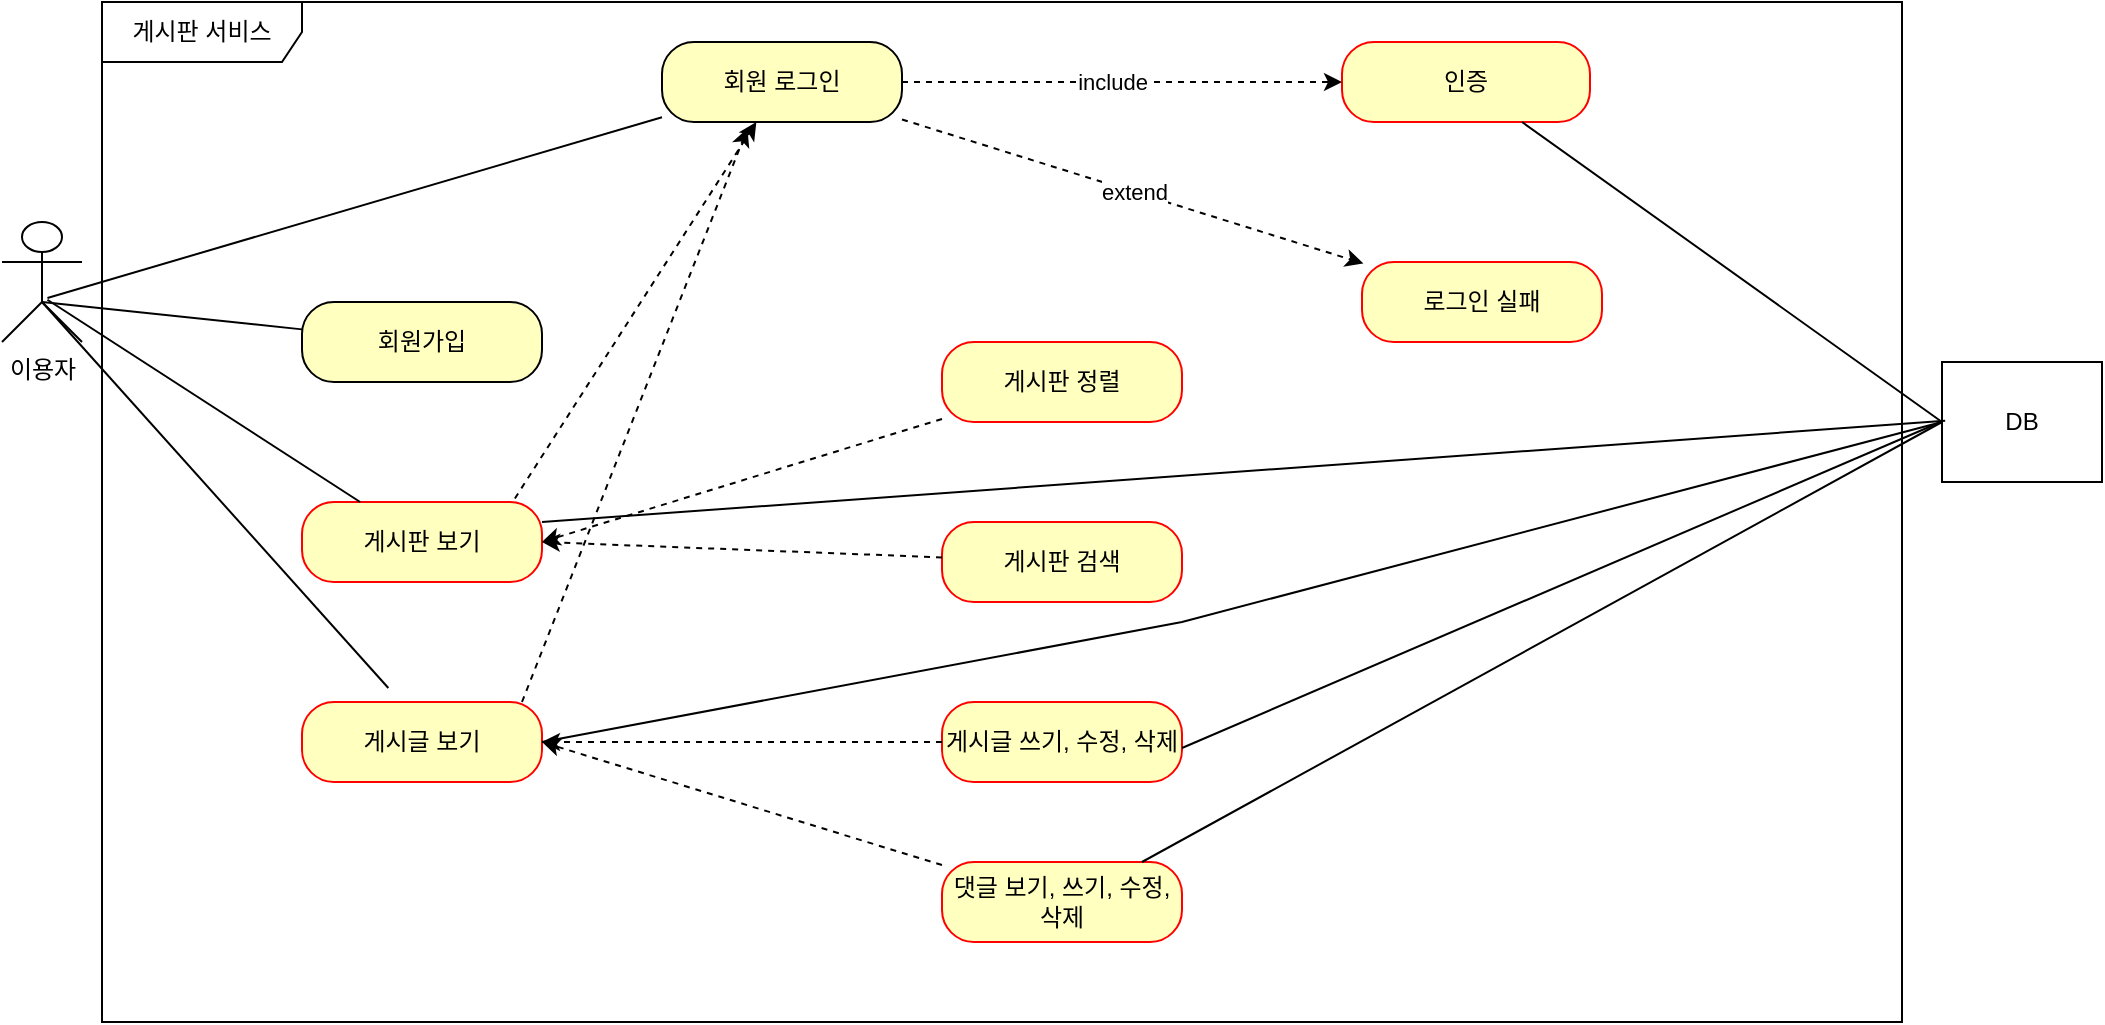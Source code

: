 <mxfile version="21.7.2" type="github">
  <diagram name="페이지-1" id="ZiaKJmrvWuWNa4YMBd7l">
    <mxGraphModel dx="1461" dy="967" grid="1" gridSize="10" guides="0" tooltips="1" connect="0" arrows="0" fold="1" page="1" pageScale="1" pageWidth="1654" pageHeight="2336" math="0" shadow="0">
      <root>
        <mxCell id="0" />
        <mxCell id="1" parent="0" />
        <mxCell id="kA9h1_uoGLPeCOxFUUew-1" value="이용자" style="shape=umlActor;verticalLabelPosition=bottom;verticalAlign=top;html=1;direction=east;" vertex="1" parent="1">
          <mxGeometry x="10" y="140" width="40" height="60" as="geometry" />
        </mxCell>
        <mxCell id="kA9h1_uoGLPeCOxFUUew-2" value="게시판 서비스" style="shape=umlFrame;whiteSpace=wrap;html=1;pointerEvents=0;width=100;height=30;" vertex="1" parent="1">
          <mxGeometry x="60" y="30" width="900" height="510" as="geometry" />
        </mxCell>
        <mxCell id="kA9h1_uoGLPeCOxFUUew-3" value="회원가입" style="rounded=1;whiteSpace=wrap;html=1;arcSize=40;fontColor=#000000;fillColor=#ffffc0;strokeColor=default;gradientColor=none;" vertex="1" parent="1">
          <mxGeometry x="160" y="180" width="120" height="40" as="geometry" />
        </mxCell>
        <mxCell id="kA9h1_uoGLPeCOxFUUew-12" value="회원 로그인&lt;br&gt;" style="rounded=1;whiteSpace=wrap;html=1;arcSize=40;fontColor=#000000;fillColor=#ffffc0;strokeColor=default;" vertex="1" parent="1">
          <mxGeometry x="340" y="50" width="120" height="40" as="geometry" />
        </mxCell>
        <mxCell id="kA9h1_uoGLPeCOxFUUew-14" value="인증" style="rounded=1;whiteSpace=wrap;html=1;arcSize=40;fontColor=#000000;fillColor=#ffffc0;strokeColor=#ff0000;" vertex="1" parent="1">
          <mxGeometry x="680" y="50" width="124" height="40" as="geometry" />
        </mxCell>
        <mxCell id="kA9h1_uoGLPeCOxFUUew-17" value="로그인 실패" style="rounded=1;whiteSpace=wrap;html=1;arcSize=40;fontColor=#000000;fillColor=#ffffc0;strokeColor=#ff0000;" vertex="1" parent="1">
          <mxGeometry x="690" y="160" width="120" height="40" as="geometry" />
        </mxCell>
        <mxCell id="kA9h1_uoGLPeCOxFUUew-21" value="게시판 검색&lt;br&gt;" style="rounded=1;whiteSpace=wrap;html=1;arcSize=40;fontColor=#000000;fillColor=#ffffc0;strokeColor=#ff0000;" vertex="1" parent="1">
          <mxGeometry x="480" y="290" width="120" height="40" as="geometry" />
        </mxCell>
        <mxCell id="kA9h1_uoGLPeCOxFUUew-23" value="게시글 보기&lt;br&gt;" style="rounded=1;whiteSpace=wrap;html=1;arcSize=40;fontColor=#000000;fillColor=#ffffc0;strokeColor=#ff0000;" vertex="1" parent="1">
          <mxGeometry x="160" y="380" width="120" height="40" as="geometry" />
        </mxCell>
        <mxCell id="kA9h1_uoGLPeCOxFUUew-25" value="게시글 쓰기, 수정, 삭제" style="rounded=1;whiteSpace=wrap;html=1;arcSize=40;fontColor=#000000;fillColor=#ffffc0;strokeColor=#ff0000;" vertex="1" parent="1">
          <mxGeometry x="480" y="380" width="120" height="40" as="geometry" />
        </mxCell>
        <mxCell id="kA9h1_uoGLPeCOxFUUew-27" value="댓글 보기, 쓰기, 수정, 삭제" style="rounded=1;whiteSpace=wrap;html=1;arcSize=40;fontColor=#000000;fillColor=#ffffc0;strokeColor=#ff0000;" vertex="1" parent="1">
          <mxGeometry x="480" y="460" width="120" height="40" as="geometry" />
        </mxCell>
        <mxCell id="kA9h1_uoGLPeCOxFUUew-33" value="게시판 보기" style="rounded=1;whiteSpace=wrap;html=1;arcSize=40;fontColor=#000000;fillColor=#ffffc0;strokeColor=#ff0000;" vertex="1" parent="1">
          <mxGeometry x="160" y="280" width="120" height="40" as="geometry" />
        </mxCell>
        <mxCell id="kA9h1_uoGLPeCOxFUUew-58" value="include&lt;br&gt;" style="endArrow=classic;html=1;rounded=0;dashed=1;" edge="1" parent="1" source="kA9h1_uoGLPeCOxFUUew-12" target="kA9h1_uoGLPeCOxFUUew-14">
          <mxGeometry x="-0.048" width="50" height="50" relative="1" as="geometry">
            <mxPoint x="300" y="80" as="sourcePoint" />
            <mxPoint x="380" y="70" as="targetPoint" />
            <mxPoint as="offset" />
          </mxGeometry>
        </mxCell>
        <mxCell id="kA9h1_uoGLPeCOxFUUew-62" value="" style="endArrow=none;html=1;rounded=0;exitX=0.568;exitY=0.633;exitDx=0;exitDy=0;exitPerimeter=0;" edge="1" parent="1" source="kA9h1_uoGLPeCOxFUUew-1" target="kA9h1_uoGLPeCOxFUUew-12">
          <mxGeometry width="50" height="50" relative="1" as="geometry">
            <mxPoint x="32" y="176" as="sourcePoint" />
            <mxPoint x="160" y="100" as="targetPoint" />
          </mxGeometry>
        </mxCell>
        <mxCell id="kA9h1_uoGLPeCOxFUUew-67" value="extend&lt;br&gt;" style="endArrow=classic;html=1;rounded=0;dashed=1;entryX=0.006;entryY=0.019;entryDx=0;entryDy=0;entryPerimeter=0;" edge="1" parent="1" source="kA9h1_uoGLPeCOxFUUew-12" target="kA9h1_uoGLPeCOxFUUew-17">
          <mxGeometry width="50" height="50" relative="1" as="geometry">
            <mxPoint x="370" y="80" as="sourcePoint" />
            <mxPoint x="420" y="30" as="targetPoint" />
          </mxGeometry>
        </mxCell>
        <mxCell id="kA9h1_uoGLPeCOxFUUew-69" value="" style="endArrow=classic;html=1;rounded=0;dashed=1;exitX=0.887;exitY=-0.044;exitDx=0;exitDy=0;exitPerimeter=0;" edge="1" parent="1" source="kA9h1_uoGLPeCOxFUUew-33" target="kA9h1_uoGLPeCOxFUUew-12">
          <mxGeometry width="50" height="50" relative="1" as="geometry">
            <mxPoint x="270" y="270" as="sourcePoint" />
            <mxPoint x="310" y="220" as="targetPoint" />
          </mxGeometry>
        </mxCell>
        <mxCell id="kA9h1_uoGLPeCOxFUUew-70" value="" style="endArrow=classic;html=1;rounded=0;entryX=0.356;entryY=1.081;entryDx=0;entryDy=0;entryPerimeter=0;dashed=1;" edge="1" parent="1" target="kA9h1_uoGLPeCOxFUUew-12">
          <mxGeometry width="50" height="50" relative="1" as="geometry">
            <mxPoint x="270" y="380" as="sourcePoint" />
            <mxPoint x="320" y="330" as="targetPoint" />
          </mxGeometry>
        </mxCell>
        <mxCell id="kA9h1_uoGLPeCOxFUUew-72" value="" style="endArrow=none;html=1;rounded=0;endFill=0;exitX=0.5;exitY=0.667;exitDx=0;exitDy=0;exitPerimeter=0;" edge="1" parent="1" source="kA9h1_uoGLPeCOxFUUew-1" target="kA9h1_uoGLPeCOxFUUew-3">
          <mxGeometry width="50" height="50" relative="1" as="geometry">
            <mxPoint x="40" y="180" as="sourcePoint" />
            <mxPoint x="60" y="150" as="targetPoint" />
          </mxGeometry>
        </mxCell>
        <mxCell id="kA9h1_uoGLPeCOxFUUew-73" value="" style="endArrow=none;html=1;rounded=0;endFill=0;exitX=0.568;exitY=0.648;exitDx=0;exitDy=0;exitPerimeter=0;" edge="1" parent="1" source="kA9h1_uoGLPeCOxFUUew-1" target="kA9h1_uoGLPeCOxFUUew-33">
          <mxGeometry width="50" height="50" relative="1" as="geometry">
            <mxPoint x="40" y="180" as="sourcePoint" />
            <mxPoint x="90" y="160" as="targetPoint" />
          </mxGeometry>
        </mxCell>
        <mxCell id="kA9h1_uoGLPeCOxFUUew-74" value="" style="endArrow=none;html=1;rounded=0;" edge="1" parent="1">
          <mxGeometry width="50" height="50" relative="1" as="geometry">
            <mxPoint x="30" y="180" as="sourcePoint" />
            <mxPoint x="203.172" y="373.02" as="targetPoint" />
          </mxGeometry>
        </mxCell>
        <mxCell id="kA9h1_uoGLPeCOxFUUew-75" value="게시판 정렬" style="rounded=1;whiteSpace=wrap;html=1;arcSize=40;fontColor=#000000;fillColor=#ffffc0;strokeColor=#ff0000;" vertex="1" parent="1">
          <mxGeometry x="480" y="200" width="120" height="40" as="geometry" />
        </mxCell>
        <mxCell id="kA9h1_uoGLPeCOxFUUew-77" value="" style="endArrow=classic;html=1;rounded=0;dashed=1;" edge="1" parent="1" source="kA9h1_uoGLPeCOxFUUew-75">
          <mxGeometry width="50" height="50" relative="1" as="geometry">
            <mxPoint x="344.51" y="200" as="sourcePoint" />
            <mxPoint x="280" y="300" as="targetPoint" />
          </mxGeometry>
        </mxCell>
        <mxCell id="kA9h1_uoGLPeCOxFUUew-78" value="" style="endArrow=classic;html=1;rounded=0;dashed=1;" edge="1" parent="1" source="kA9h1_uoGLPeCOxFUUew-21">
          <mxGeometry width="50" height="50" relative="1" as="geometry">
            <mxPoint x="390" y="360" as="sourcePoint" />
            <mxPoint x="280" y="300" as="targetPoint" />
          </mxGeometry>
        </mxCell>
        <mxCell id="kA9h1_uoGLPeCOxFUUew-79" value="" style="endArrow=classic;html=1;rounded=0;dashed=1;" edge="1" parent="1" source="kA9h1_uoGLPeCOxFUUew-25" target="kA9h1_uoGLPeCOxFUUew-23">
          <mxGeometry width="50" height="50" relative="1" as="geometry">
            <mxPoint x="410" y="430" as="sourcePoint" />
            <mxPoint x="110" y="436.667" as="targetPoint" />
          </mxGeometry>
        </mxCell>
        <mxCell id="kA9h1_uoGLPeCOxFUUew-80" value="" style="endArrow=classic;html=1;rounded=0;dashed=1;" edge="1" parent="1" source="kA9h1_uoGLPeCOxFUUew-27">
          <mxGeometry width="50" height="50" relative="1" as="geometry">
            <mxPoint x="290" y="500" as="sourcePoint" />
            <mxPoint x="280" y="400" as="targetPoint" />
          </mxGeometry>
        </mxCell>
        <mxCell id="kA9h1_uoGLPeCOxFUUew-84" value="DB" style="html=1;dropTarget=0;whiteSpace=wrap;" vertex="1" parent="1">
          <mxGeometry x="980" y="210" width="80" height="60" as="geometry" />
        </mxCell>
        <mxCell id="kA9h1_uoGLPeCOxFUUew-86" value="" style="endArrow=none;html=1;rounded=0;endFill=0;" edge="1" parent="1" source="kA9h1_uoGLPeCOxFUUew-14" target="kA9h1_uoGLPeCOxFUUew-84">
          <mxGeometry width="50" height="50" relative="1" as="geometry">
            <mxPoint x="850" y="80" as="sourcePoint" />
            <mxPoint x="900" y="30" as="targetPoint" />
            <Array as="points">
              <mxPoint x="980" y="240" />
            </Array>
          </mxGeometry>
        </mxCell>
        <mxCell id="kA9h1_uoGLPeCOxFUUew-87" value="" style="endArrow=none;html=1;rounded=0;entryX=0.02;entryY=0.49;entryDx=0;entryDy=0;entryPerimeter=0;" edge="1" parent="1" target="kA9h1_uoGLPeCOxFUUew-84">
          <mxGeometry width="50" height="50" relative="1" as="geometry">
            <mxPoint x="280" y="290" as="sourcePoint" />
            <mxPoint x="860" y="330" as="targetPoint" />
          </mxGeometry>
        </mxCell>
        <mxCell id="kA9h1_uoGLPeCOxFUUew-89" value="" style="endArrow=none;html=1;rounded=0;" edge="1" parent="1">
          <mxGeometry width="50" height="50" relative="1" as="geometry">
            <mxPoint x="280" y="400" as="sourcePoint" />
            <mxPoint x="980" y="240" as="targetPoint" />
            <Array as="points">
              <mxPoint x="600" y="340" />
            </Array>
          </mxGeometry>
        </mxCell>
        <mxCell id="kA9h1_uoGLPeCOxFUUew-90" value="" style="endArrow=none;html=1;rounded=0;entryX=-0.008;entryY=0.45;entryDx=0;entryDy=0;entryPerimeter=0;" edge="1" parent="1">
          <mxGeometry width="50" height="50" relative="1" as="geometry">
            <mxPoint x="600" y="403" as="sourcePoint" />
            <mxPoint x="979.36" y="240" as="targetPoint" />
          </mxGeometry>
        </mxCell>
        <mxCell id="kA9h1_uoGLPeCOxFUUew-91" value="" style="endArrow=none;html=1;rounded=0;" edge="1" parent="1">
          <mxGeometry width="50" height="50" relative="1" as="geometry">
            <mxPoint x="579.999" y="460" as="sourcePoint" />
            <mxPoint x="980" y="240" as="targetPoint" />
          </mxGeometry>
        </mxCell>
      </root>
    </mxGraphModel>
  </diagram>
</mxfile>
